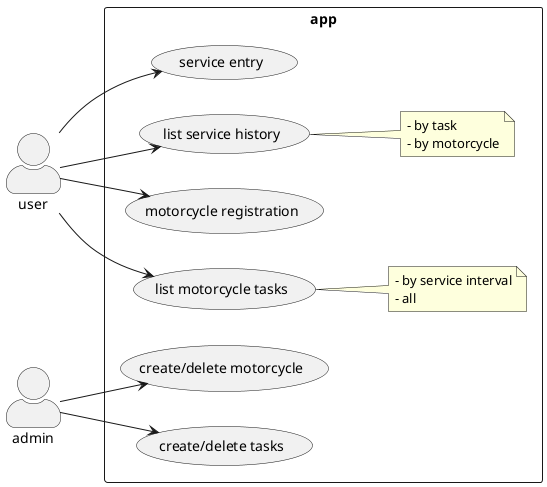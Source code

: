 @startuml
skinparam actorstyle awesome
left to right direction
actor user
actor admin
rectangle app {
    usecase (create/delete motorcycle) as M
    usecase (create/delete tasks) as T

    usecase (motorcycle registration) as MR
    usecase (list motorcycle tasks) as LT
    note right of LT
        - by service interval
        - all
    end note
    usecase (service entry) as SE
    usecase (list service history) as LH
    note right of LH
        - by task
        - by motorcycle
    end note
}
admin --> M
admin --> T

user --> MR
user --> SE
user --> LT
user --> LH


@enduml